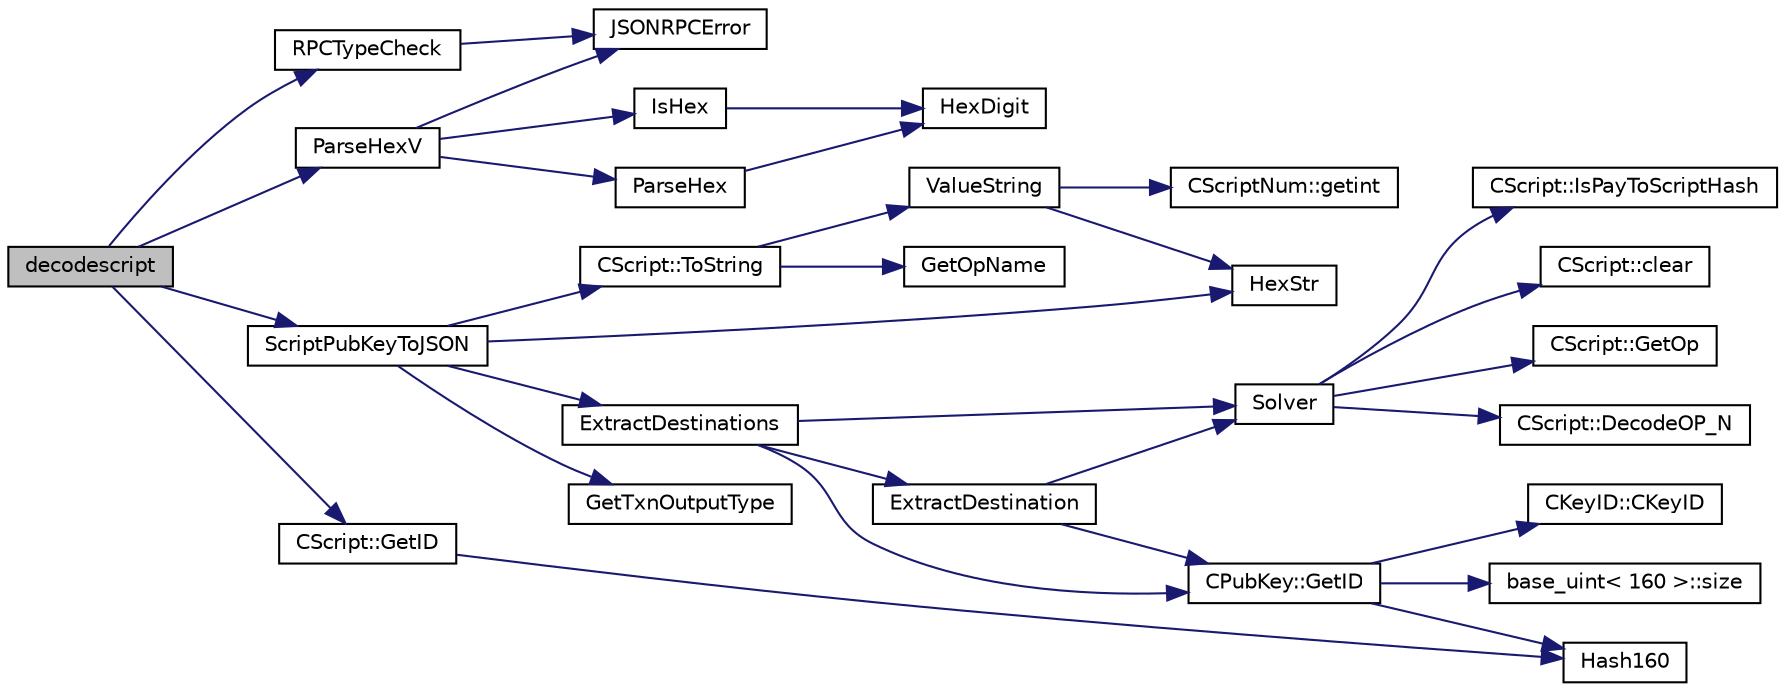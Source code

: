 digraph "decodescript"
{
  edge [fontname="Helvetica",fontsize="10",labelfontname="Helvetica",labelfontsize="10"];
  node [fontname="Helvetica",fontsize="10",shape=record];
  rankdir="LR";
  Node21 [label="decodescript",height=0.2,width=0.4,color="black", fillcolor="grey75", style="filled", fontcolor="black"];
  Node21 -> Node22 [color="midnightblue",fontsize="10",style="solid",fontname="Helvetica"];
  Node22 [label="RPCTypeCheck",height=0.2,width=0.4,color="black", fillcolor="white", style="filled",URL="$rpcserver_8cpp.html#a6f9782b3c0efdb472b355c60bd90f2b6"];
  Node22 -> Node23 [color="midnightblue",fontsize="10",style="solid",fontname="Helvetica"];
  Node23 [label="JSONRPCError",height=0.2,width=0.4,color="black", fillcolor="white", style="filled",URL="$rpcprotocol_8cpp.html#a17b1bb111ab339efc951929834766039"];
  Node21 -> Node24 [color="midnightblue",fontsize="10",style="solid",fontname="Helvetica"];
  Node24 [label="ParseHexV",height=0.2,width=0.4,color="black", fillcolor="white", style="filled",URL="$rpcserver_8cpp.html#a6912ee7b40ffee24ad6d599b3667d4c8"];
  Node24 -> Node25 [color="midnightblue",fontsize="10",style="solid",fontname="Helvetica"];
  Node25 [label="IsHex",height=0.2,width=0.4,color="black", fillcolor="white", style="filled",URL="$util_8cpp.html#aa4e3553d2b2fe693c106f4296685f75c"];
  Node25 -> Node26 [color="midnightblue",fontsize="10",style="solid",fontname="Helvetica"];
  Node26 [label="HexDigit",height=0.2,width=0.4,color="black", fillcolor="white", style="filled",URL="$util_8cpp.html#aa59e8a8c5a39cb5041f93bb95dd02119"];
  Node24 -> Node23 [color="midnightblue",fontsize="10",style="solid",fontname="Helvetica"];
  Node24 -> Node27 [color="midnightblue",fontsize="10",style="solid",fontname="Helvetica"];
  Node27 [label="ParseHex",height=0.2,width=0.4,color="black", fillcolor="white", style="filled",URL="$util_8cpp.html#abea395175fbc4a788ed0f0a41710b8a7"];
  Node27 -> Node26 [color="midnightblue",fontsize="10",style="solid",fontname="Helvetica"];
  Node21 -> Node28 [color="midnightblue",fontsize="10",style="solid",fontname="Helvetica"];
  Node28 [label="ScriptPubKeyToJSON",height=0.2,width=0.4,color="black", fillcolor="white", style="filled",URL="$rpcrawtransaction_8cpp.html#acb6efc0d76394e3858fe7451148069c2"];
  Node28 -> Node29 [color="midnightblue",fontsize="10",style="solid",fontname="Helvetica"];
  Node29 [label="CScript::ToString",height=0.2,width=0.4,color="black", fillcolor="white", style="filled",URL="$class_c_script.html#a75ea7216fa3b083fe7efffe72704c3b7"];
  Node29 -> Node30 [color="midnightblue",fontsize="10",style="solid",fontname="Helvetica"];
  Node30 [label="ValueString",height=0.2,width=0.4,color="black", fillcolor="white", style="filled",URL="$script_8cpp.html#ab545c0a3638ba9151370e91fac78f48d"];
  Node30 -> Node31 [color="midnightblue",fontsize="10",style="solid",fontname="Helvetica"];
  Node31 [label="CScriptNum::getint",height=0.2,width=0.4,color="black", fillcolor="white", style="filled",URL="$class_c_script_num.html#ae205465ff5e3cfef3f2f6d29d3ee250d"];
  Node30 -> Node32 [color="midnightblue",fontsize="10",style="solid",fontname="Helvetica"];
  Node32 [label="HexStr",height=0.2,width=0.4,color="black", fillcolor="white", style="filled",URL="$util_8h.html#ace13a819ca4e98c22847d26b3b357e75"];
  Node29 -> Node33 [color="midnightblue",fontsize="10",style="solid",fontname="Helvetica"];
  Node33 [label="GetOpName",height=0.2,width=0.4,color="black", fillcolor="white", style="filled",URL="$script_8cpp.html#a573587022d52d3542eb6fbf5a1190489"];
  Node28 -> Node32 [color="midnightblue",fontsize="10",style="solid",fontname="Helvetica"];
  Node28 -> Node34 [color="midnightblue",fontsize="10",style="solid",fontname="Helvetica"];
  Node34 [label="ExtractDestinations",height=0.2,width=0.4,color="black", fillcolor="white", style="filled",URL="$script_8cpp.html#a6948ee6aa422ed8a5ffe06ddc77a55d8"];
  Node34 -> Node35 [color="midnightblue",fontsize="10",style="solid",fontname="Helvetica"];
  Node35 [label="Solver",height=0.2,width=0.4,color="black", fillcolor="white", style="filled",URL="$script_8cpp.html#a6ee6be50bff44464e905680c6fcee6dc"];
  Node35 -> Node36 [color="midnightblue",fontsize="10",style="solid",fontname="Helvetica"];
  Node36 [label="CScript::IsPayToScriptHash",height=0.2,width=0.4,color="black", fillcolor="white", style="filled",URL="$class_c_script.html#a0c3729c606d318923dc06f95d85a0971"];
  Node35 -> Node37 [color="midnightblue",fontsize="10",style="solid",fontname="Helvetica"];
  Node37 [label="CScript::clear",height=0.2,width=0.4,color="black", fillcolor="white", style="filled",URL="$class_c_script.html#a7b2baf842621f07c4939408acf63377c"];
  Node35 -> Node38 [color="midnightblue",fontsize="10",style="solid",fontname="Helvetica"];
  Node38 [label="CScript::GetOp",height=0.2,width=0.4,color="black", fillcolor="white", style="filled",URL="$class_c_script.html#a94635ed93d8d244ec3acfa83f9ecfe5f"];
  Node35 -> Node39 [color="midnightblue",fontsize="10",style="solid",fontname="Helvetica"];
  Node39 [label="CScript::DecodeOP_N",height=0.2,width=0.4,color="black", fillcolor="white", style="filled",URL="$class_c_script.html#a7f975fca06b3e9a17da8ba23c7647e2e"];
  Node34 -> Node40 [color="midnightblue",fontsize="10",style="solid",fontname="Helvetica"];
  Node40 [label="CPubKey::GetID",height=0.2,width=0.4,color="black", fillcolor="white", style="filled",URL="$class_c_pub_key.html#a2675f7e6f72eff68e7a5227289feb021"];
  Node40 -> Node41 [color="midnightblue",fontsize="10",style="solid",fontname="Helvetica"];
  Node41 [label="CKeyID::CKeyID",height=0.2,width=0.4,color="black", fillcolor="white", style="filled",URL="$class_c_key_i_d.html#a01dbd3c37820a2ffe89d106c6a7cf53d"];
  Node40 -> Node42 [color="midnightblue",fontsize="10",style="solid",fontname="Helvetica"];
  Node42 [label="Hash160",height=0.2,width=0.4,color="black", fillcolor="white", style="filled",URL="$hash_8h.html#a4490f70ddae16e9e48460a0416a48a6b"];
  Node40 -> Node43 [color="midnightblue",fontsize="10",style="solid",fontname="Helvetica"];
  Node43 [label="base_uint\< 160 \>::size",height=0.2,width=0.4,color="black", fillcolor="white", style="filled",URL="$classbase__uint.html#a1f49b034e686269601ea89b0319b8004"];
  Node34 -> Node44 [color="midnightblue",fontsize="10",style="solid",fontname="Helvetica"];
  Node44 [label="ExtractDestination",height=0.2,width=0.4,color="black", fillcolor="white", style="filled",URL="$script_8cpp.html#a951f7e601746ae076afdf3169ecca2fc"];
  Node44 -> Node35 [color="midnightblue",fontsize="10",style="solid",fontname="Helvetica"];
  Node44 -> Node40 [color="midnightblue",fontsize="10",style="solid",fontname="Helvetica"];
  Node28 -> Node45 [color="midnightblue",fontsize="10",style="solid",fontname="Helvetica"];
  Node45 [label="GetTxnOutputType",height=0.2,width=0.4,color="black", fillcolor="white", style="filled",URL="$script_8cpp.html#a998a2df1a42dc68c4cffa9933aa713c2"];
  Node21 -> Node46 [color="midnightblue",fontsize="10",style="solid",fontname="Helvetica"];
  Node46 [label="CScript::GetID",height=0.2,width=0.4,color="black", fillcolor="white", style="filled",URL="$class_c_script.html#a650fd970d7f03946c741ded7dba2c72c"];
  Node46 -> Node42 [color="midnightblue",fontsize="10",style="solid",fontname="Helvetica"];
}
